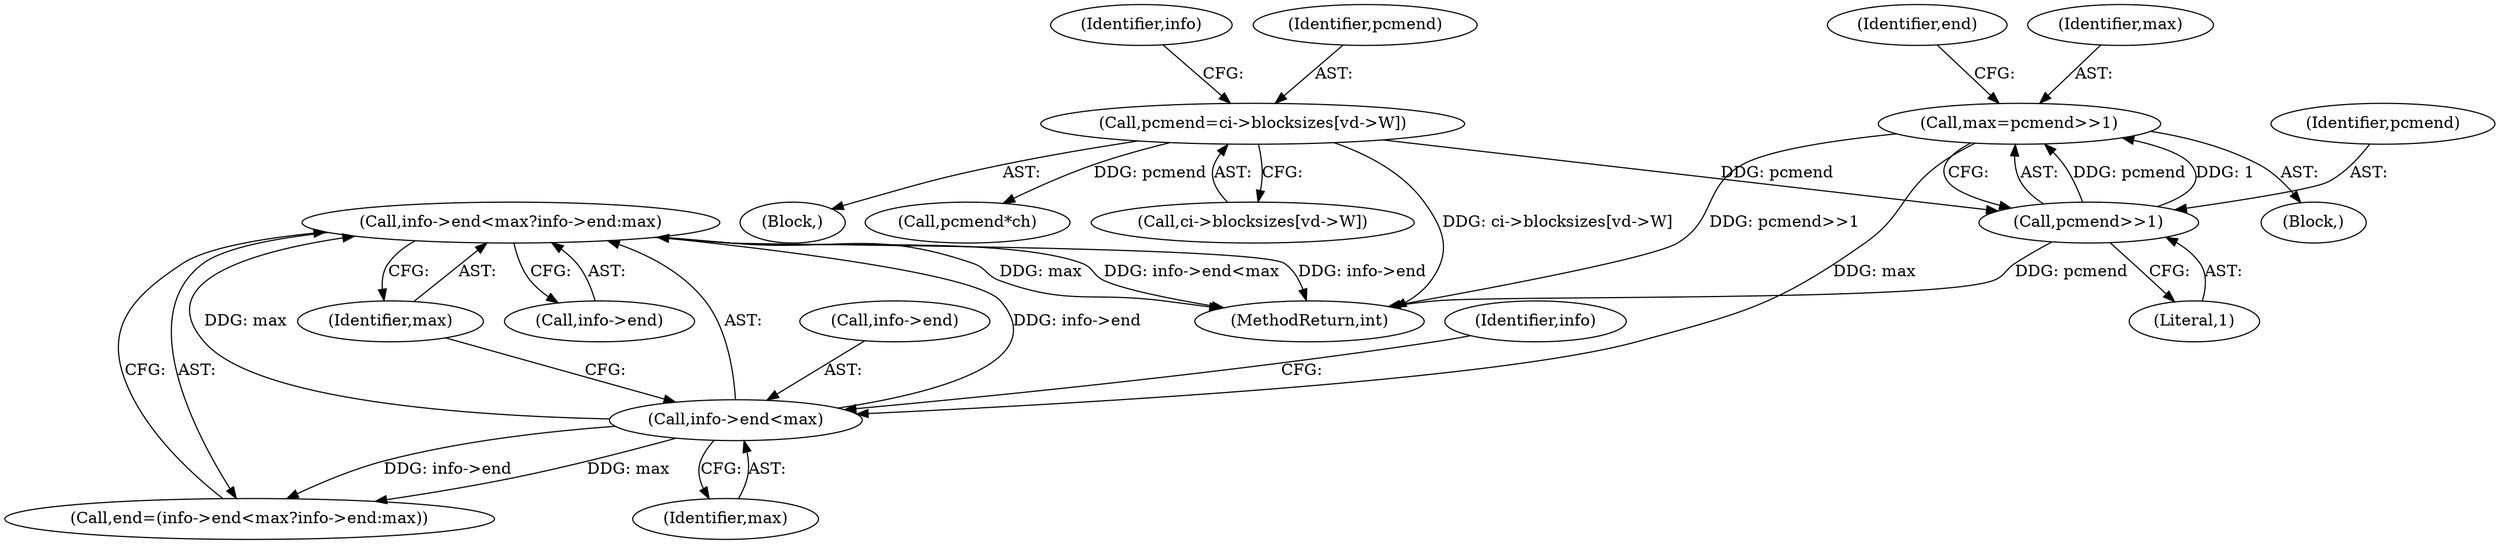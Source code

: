 digraph "0_Android_659030a2e80c38fb8da0a4eb68695349eec6778b@pointer" {
"1000180" [label="(Call,info->end<max?info->end:max)"];
"1000181" [label="(Call,info->end<max)"];
"1000172" [label="(Call,max=pcmend>>1)"];
"1000174" [label="(Call,pcmend>>1)"];
"1000155" [label="(Call,pcmend=ci->blocksizes[vd->W])"];
"1000182" [label="(Call,info->end)"];
"1000175" [label="(Identifier,pcmend)"];
"1000186" [label="(Call,info->end)"];
"1000167" [label="(Identifier,info)"];
"1000180" [label="(Call,info->end<max?info->end:max)"];
"1000155" [label="(Call,pcmend=ci->blocksizes[vd->W])"];
"1000157" [label="(Call,ci->blocksizes[vd->W])"];
"1000189" [label="(Identifier,max)"];
"1000113" [label="(Block,)"];
"1000156" [label="(Identifier,pcmend)"];
"1000178" [label="(Call,end=(info->end<max?info->end:max))"];
"1000187" [label="(Identifier,info)"];
"1000588" [label="(Call,pcmend*ch)"];
"1000864" [label="(MethodReturn,int)"];
"1000179" [label="(Identifier,end)"];
"1000176" [label="(Literal,1)"];
"1000170" [label="(Block,)"];
"1000174" [label="(Call,pcmend>>1)"];
"1000173" [label="(Identifier,max)"];
"1000172" [label="(Call,max=pcmend>>1)"];
"1000185" [label="(Identifier,max)"];
"1000181" [label="(Call,info->end<max)"];
"1000180" -> "1000178"  [label="AST: "];
"1000180" -> "1000186"  [label="CFG: "];
"1000180" -> "1000189"  [label="CFG: "];
"1000181" -> "1000180"  [label="AST: "];
"1000186" -> "1000180"  [label="AST: "];
"1000189" -> "1000180"  [label="AST: "];
"1000178" -> "1000180"  [label="CFG: "];
"1000180" -> "1000864"  [label="DDG: info->end"];
"1000180" -> "1000864"  [label="DDG: max"];
"1000180" -> "1000864"  [label="DDG: info->end<max"];
"1000181" -> "1000180"  [label="DDG: info->end"];
"1000181" -> "1000180"  [label="DDG: max"];
"1000181" -> "1000185"  [label="CFG: "];
"1000182" -> "1000181"  [label="AST: "];
"1000185" -> "1000181"  [label="AST: "];
"1000187" -> "1000181"  [label="CFG: "];
"1000189" -> "1000181"  [label="CFG: "];
"1000181" -> "1000178"  [label="DDG: info->end"];
"1000181" -> "1000178"  [label="DDG: max"];
"1000172" -> "1000181"  [label="DDG: max"];
"1000172" -> "1000170"  [label="AST: "];
"1000172" -> "1000174"  [label="CFG: "];
"1000173" -> "1000172"  [label="AST: "];
"1000174" -> "1000172"  [label="AST: "];
"1000179" -> "1000172"  [label="CFG: "];
"1000172" -> "1000864"  [label="DDG: pcmend>>1"];
"1000174" -> "1000172"  [label="DDG: pcmend"];
"1000174" -> "1000172"  [label="DDG: 1"];
"1000174" -> "1000176"  [label="CFG: "];
"1000175" -> "1000174"  [label="AST: "];
"1000176" -> "1000174"  [label="AST: "];
"1000174" -> "1000864"  [label="DDG: pcmend"];
"1000155" -> "1000174"  [label="DDG: pcmend"];
"1000155" -> "1000113"  [label="AST: "];
"1000155" -> "1000157"  [label="CFG: "];
"1000156" -> "1000155"  [label="AST: "];
"1000157" -> "1000155"  [label="AST: "];
"1000167" -> "1000155"  [label="CFG: "];
"1000155" -> "1000864"  [label="DDG: ci->blocksizes[vd->W]"];
"1000155" -> "1000588"  [label="DDG: pcmend"];
}
